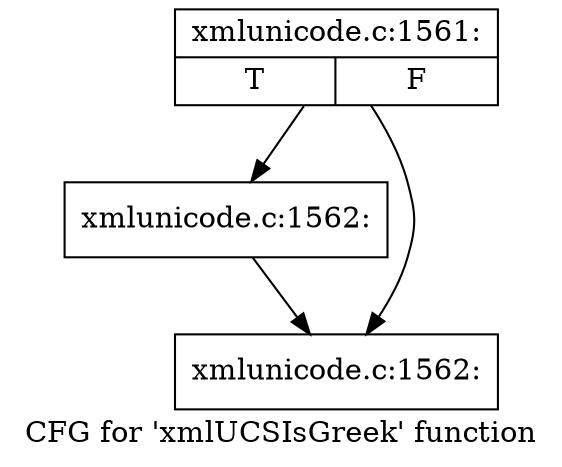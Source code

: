 digraph "CFG for 'xmlUCSIsGreek' function" {
	label="CFG for 'xmlUCSIsGreek' function";

	Node0x4e3aa30 [shape=record,label="{xmlunicode.c:1561:|{<s0>T|<s1>F}}"];
	Node0x4e3aa30 -> Node0x4e3a820;
	Node0x4e3aa30 -> Node0x4e3a9c0;
	Node0x4e3a820 [shape=record,label="{xmlunicode.c:1562:}"];
	Node0x4e3a820 -> Node0x4e3a9c0;
	Node0x4e3a9c0 [shape=record,label="{xmlunicode.c:1562:}"];
}
